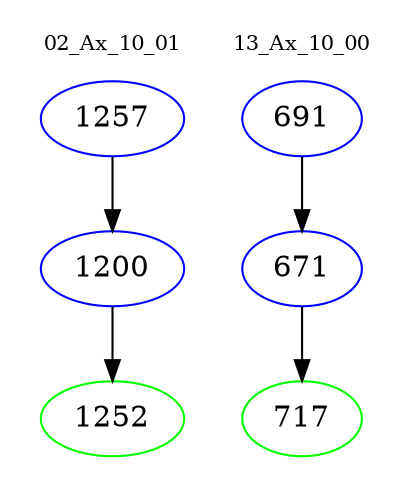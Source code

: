 digraph{
subgraph cluster_0 {
color = white
label = "02_Ax_10_01";
fontsize=10;
T0_1257 [label="1257", color="blue"]
T0_1257 -> T0_1200 [color="black"]
T0_1200 [label="1200", color="blue"]
T0_1200 -> T0_1252 [color="black"]
T0_1252 [label="1252", color="green"]
}
subgraph cluster_1 {
color = white
label = "13_Ax_10_00";
fontsize=10;
T1_691 [label="691", color="blue"]
T1_691 -> T1_671 [color="black"]
T1_671 [label="671", color="blue"]
T1_671 -> T1_717 [color="black"]
T1_717 [label="717", color="green"]
}
}
